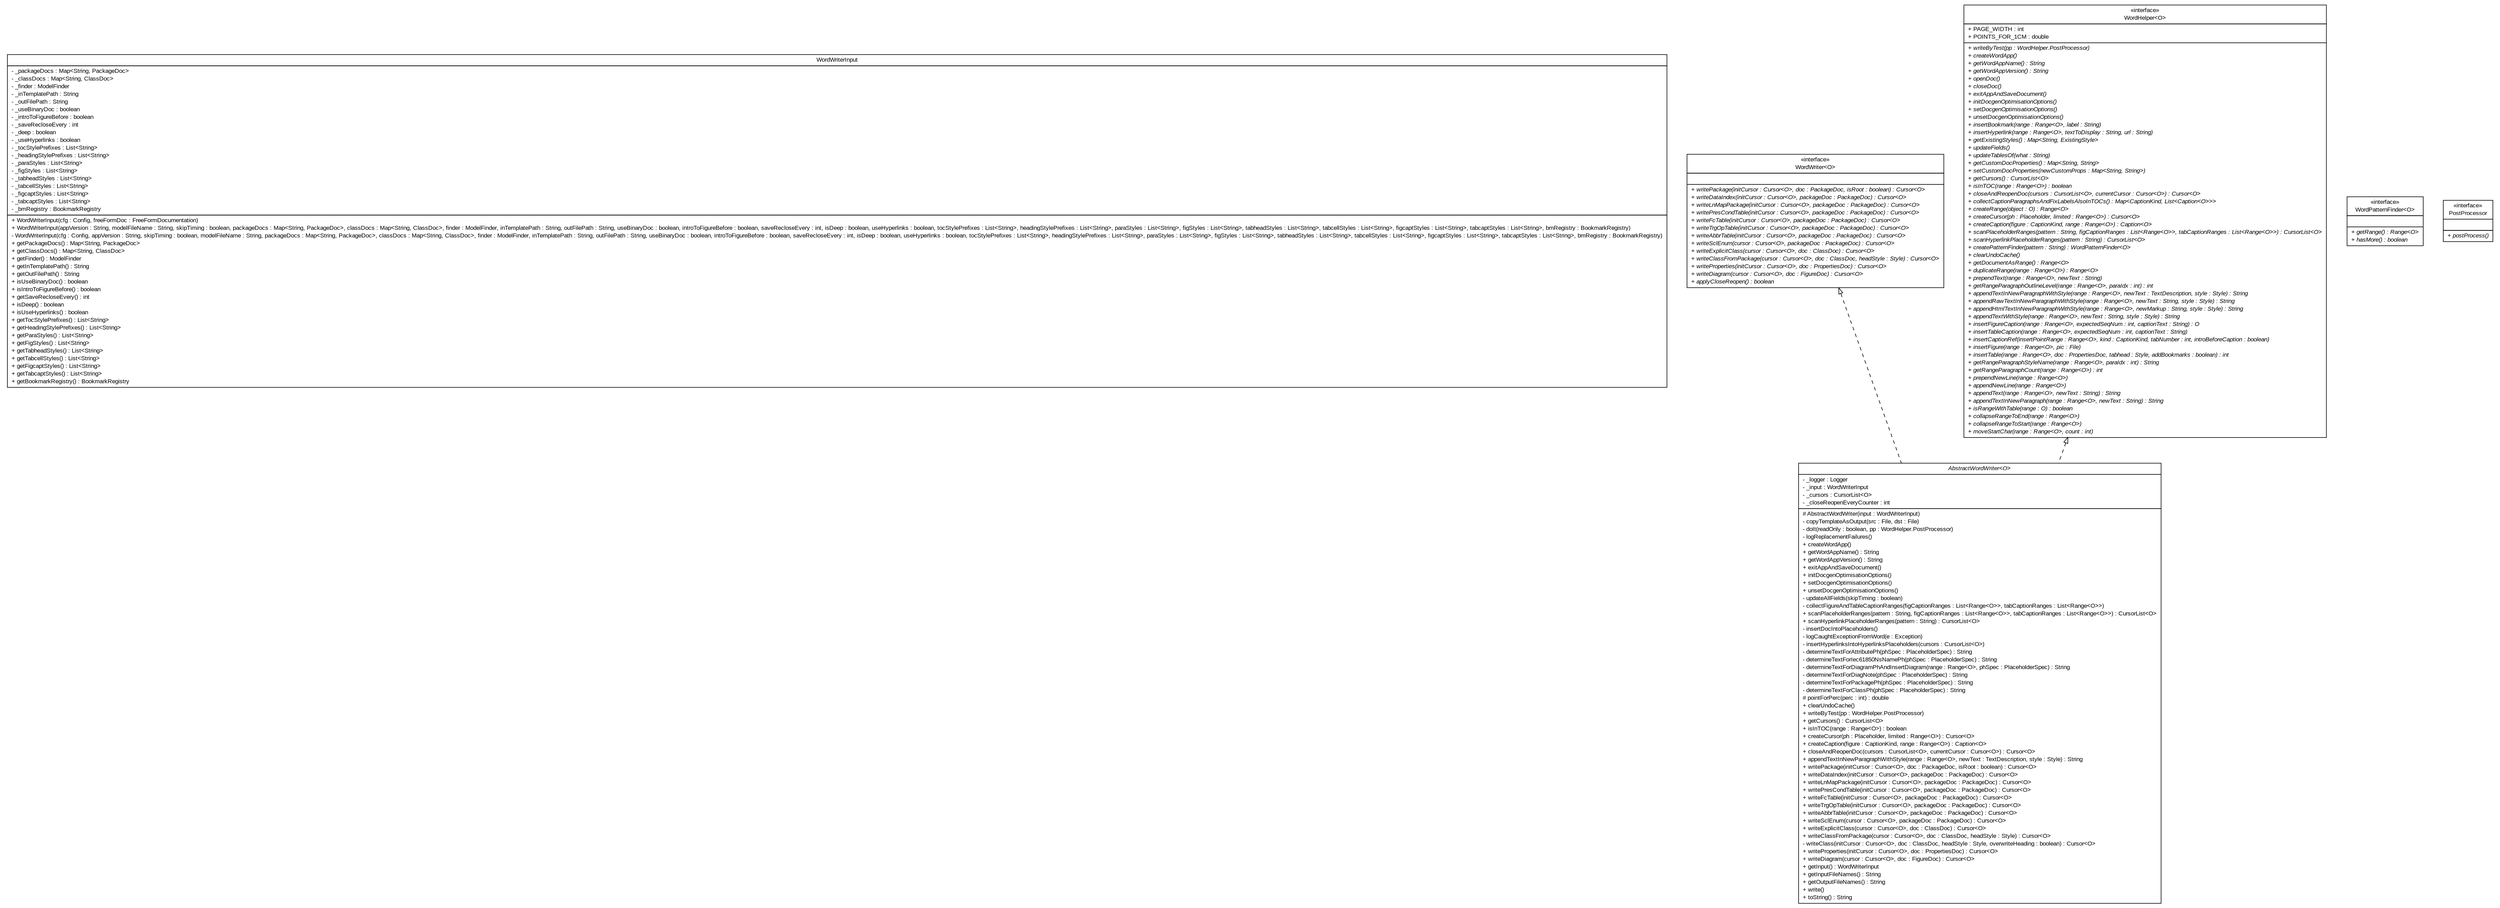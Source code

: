 #!/usr/local/bin/dot
#
# Class diagram 
# Generated by UMLGraph version R5_6_6-6-g3bdff0 (http://www.umlgraph.org/)
#

digraph G {
	edge [fontname="arial",fontsize=10,labelfontname="arial",labelfontsize=10];
	node [fontname="arial",fontsize=10,shape=plaintext];
	nodesep=0.25;
	ranksep=0.5;
	// org.tanjakostic.jcleancim.docgen.writer.word.WordWriterInput
	c6073 [label=<<table title="org.tanjakostic.jcleancim.docgen.writer.word.WordWriterInput" border="0" cellborder="1" cellspacing="0" cellpadding="2" port="p" href="./WordWriterInput.html">
		<tr><td><table border="0" cellspacing="0" cellpadding="1">
<tr><td align="center" balign="center"> WordWriterInput </td></tr>
		</table></td></tr>
		<tr><td><table border="0" cellspacing="0" cellpadding="1">
<tr><td align="left" balign="left"> - _packageDocs : Map&lt;String, PackageDoc&gt; </td></tr>
<tr><td align="left" balign="left"> - _classDocs : Map&lt;String, ClassDoc&gt; </td></tr>
<tr><td align="left" balign="left"> - _finder : ModelFinder </td></tr>
<tr><td align="left" balign="left"> - _inTemplatePath : String </td></tr>
<tr><td align="left" balign="left"> - _outFilePath : String </td></tr>
<tr><td align="left" balign="left"> - _useBinaryDoc : boolean </td></tr>
<tr><td align="left" balign="left"> - _introToFigureBefore : boolean </td></tr>
<tr><td align="left" balign="left"> - _saveRecloseEvery : int </td></tr>
<tr><td align="left" balign="left"> - _deep : boolean </td></tr>
<tr><td align="left" balign="left"> - _useHyperlinks : boolean </td></tr>
<tr><td align="left" balign="left"> - _tocStylePrefixes : List&lt;String&gt; </td></tr>
<tr><td align="left" balign="left"> - _headingStylePrefixes : List&lt;String&gt; </td></tr>
<tr><td align="left" balign="left"> - _paraStyles : List&lt;String&gt; </td></tr>
<tr><td align="left" balign="left"> - _figStyles : List&lt;String&gt; </td></tr>
<tr><td align="left" balign="left"> - _tabheadStyles : List&lt;String&gt; </td></tr>
<tr><td align="left" balign="left"> - _tabcellStyles : List&lt;String&gt; </td></tr>
<tr><td align="left" balign="left"> - _figcaptStyles : List&lt;String&gt; </td></tr>
<tr><td align="left" balign="left"> - _tabcaptStyles : List&lt;String&gt; </td></tr>
<tr><td align="left" balign="left"> - _bmRegistry : BookmarkRegistry </td></tr>
		</table></td></tr>
		<tr><td><table border="0" cellspacing="0" cellpadding="1">
<tr><td align="left" balign="left"> + WordWriterInput(cfg : Config, freeFormDoc : FreeFormDocumentation) </td></tr>
<tr><td align="left" balign="left"> + WordWriterInput(appVersion : String, modelFileName : String, skipTiming : boolean, packageDocs : Map&lt;String, PackageDoc&gt;, classDocs : Map&lt;String, ClassDoc&gt;, finder : ModelFinder, inTemplatePath : String, outFilePath : String, useBinaryDoc : boolean, introToFigureBefore : boolean, saveRecloseEvery : int, isDeep : boolean, useHyperlinks : boolean, tocStylePrefixes : List&lt;String&gt;, headingStylePrefixes : List&lt;String&gt;, paraStyles : List&lt;String&gt;, figStyles : List&lt;String&gt;, tabheadStyles : List&lt;String&gt;, tabcellStyles : List&lt;String&gt;, figcaptStyles : List&lt;String&gt;, tabcaptStyles : List&lt;String&gt;, bmRegistry : BookmarkRegistry) </td></tr>
<tr><td align="left" balign="left"> - WordWriterInput(cfg : Config, appVersion : String, skipTiming : boolean, modelFileName : String, packageDocs : Map&lt;String, PackageDoc&gt;, classDocs : Map&lt;String, ClassDoc&gt;, finder : ModelFinder, inTemplatePath : String, outFilePath : String, useBinaryDoc : boolean, introToFigureBefore : boolean, saveRecloseEvery : int, isDeep : boolean, useHyperlinks : boolean, tocStylePrefixes : List&lt;String&gt;, headingStylePrefixes : List&lt;String&gt;, paraStyles : List&lt;String&gt;, figStyles : List&lt;String&gt;, tabheadStyles : List&lt;String&gt;, tabcellStyles : List&lt;String&gt;, figcaptStyles : List&lt;String&gt;, tabcaptStyles : List&lt;String&gt;, bmRegistry : BookmarkRegistry) </td></tr>
<tr><td align="left" balign="left"> + getPackageDocs() : Map&lt;String, PackageDoc&gt; </td></tr>
<tr><td align="left" balign="left"> + getClassDocs() : Map&lt;String, ClassDoc&gt; </td></tr>
<tr><td align="left" balign="left"> + getFinder() : ModelFinder </td></tr>
<tr><td align="left" balign="left"> + getInTemplatePath() : String </td></tr>
<tr><td align="left" balign="left"> + getOutFilePath() : String </td></tr>
<tr><td align="left" balign="left"> + isUseBinaryDoc() : boolean </td></tr>
<tr><td align="left" balign="left"> + isIntroToFigureBefore() : boolean </td></tr>
<tr><td align="left" balign="left"> + getSaveRecloseEvery() : int </td></tr>
<tr><td align="left" balign="left"> + isDeep() : boolean </td></tr>
<tr><td align="left" balign="left"> + isUseHyperlinks() : boolean </td></tr>
<tr><td align="left" balign="left"> + getTocStylePrefixes() : List&lt;String&gt; </td></tr>
<tr><td align="left" balign="left"> + getHeadingStylePrefixes() : List&lt;String&gt; </td></tr>
<tr><td align="left" balign="left"> + getParaStyles() : List&lt;String&gt; </td></tr>
<tr><td align="left" balign="left"> + getFigStyles() : List&lt;String&gt; </td></tr>
<tr><td align="left" balign="left"> + getTabheadStyles() : List&lt;String&gt; </td></tr>
<tr><td align="left" balign="left"> + getTabcellStyles() : List&lt;String&gt; </td></tr>
<tr><td align="left" balign="left"> + getFigcaptStyles() : List&lt;String&gt; </td></tr>
<tr><td align="left" balign="left"> + getTabcaptStyles() : List&lt;String&gt; </td></tr>
<tr><td align="left" balign="left"> + getBookmarkRegistry() : BookmarkRegistry </td></tr>
		</table></td></tr>
		</table>>, URL="./WordWriterInput.html", fontname="arial", fontcolor="black", fontsize=10.0];
	// org.tanjakostic.jcleancim.docgen.writer.word.WordWriter<O>
	c6074 [label=<<table title="org.tanjakostic.jcleancim.docgen.writer.word.WordWriter" border="0" cellborder="1" cellspacing="0" cellpadding="2" port="p" href="./WordWriter.html">
		<tr><td><table border="0" cellspacing="0" cellpadding="1">
<tr><td align="center" balign="center"> &#171;interface&#187; </td></tr>
<tr><td align="center" balign="center"> WordWriter&lt;O&gt; </td></tr>
		</table></td></tr>
		<tr><td><table border="0" cellspacing="0" cellpadding="1">
<tr><td align="left" balign="left">  </td></tr>
		</table></td></tr>
		<tr><td><table border="0" cellspacing="0" cellpadding="1">
<tr><td align="left" balign="left"><font face="Arial Italic" point-size="10.0"> + writePackage(initCursor : Cursor&lt;O&gt;, doc : PackageDoc, isRoot : boolean) : Cursor&lt;O&gt; </font></td></tr>
<tr><td align="left" balign="left"><font face="Arial Italic" point-size="10.0"> + writeDataIndex(initCursor : Cursor&lt;O&gt;, packageDoc : PackageDoc) : Cursor&lt;O&gt; </font></td></tr>
<tr><td align="left" balign="left"><font face="Arial Italic" point-size="10.0"> + writeLnMapPackage(initCursor : Cursor&lt;O&gt;, packageDoc : PackageDoc) : Cursor&lt;O&gt; </font></td></tr>
<tr><td align="left" balign="left"><font face="Arial Italic" point-size="10.0"> + writePresCondTable(initCursor : Cursor&lt;O&gt;, packageDoc : PackageDoc) : Cursor&lt;O&gt; </font></td></tr>
<tr><td align="left" balign="left"><font face="Arial Italic" point-size="10.0"> + writeFcTable(initCursor : Cursor&lt;O&gt;, packageDoc : PackageDoc) : Cursor&lt;O&gt; </font></td></tr>
<tr><td align="left" balign="left"><font face="Arial Italic" point-size="10.0"> + writeTrgOpTable(initCursor : Cursor&lt;O&gt;, packageDoc : PackageDoc) : Cursor&lt;O&gt; </font></td></tr>
<tr><td align="left" balign="left"><font face="Arial Italic" point-size="10.0"> + writeAbbrTable(initCursor : Cursor&lt;O&gt;, packageDoc : PackageDoc) : Cursor&lt;O&gt; </font></td></tr>
<tr><td align="left" balign="left"><font face="Arial Italic" point-size="10.0"> + writeSclEnum(cursor : Cursor&lt;O&gt;, packageDoc : PackageDoc) : Cursor&lt;O&gt; </font></td></tr>
<tr><td align="left" balign="left"><font face="Arial Italic" point-size="10.0"> + writeExplicitClass(cursor : Cursor&lt;O&gt;, doc : ClassDoc) : Cursor&lt;O&gt; </font></td></tr>
<tr><td align="left" balign="left"><font face="Arial Italic" point-size="10.0"> + writeClassFromPackage(cursor : Cursor&lt;O&gt;, doc : ClassDoc, headStyle : Style) : Cursor&lt;O&gt; </font></td></tr>
<tr><td align="left" balign="left"><font face="Arial Italic" point-size="10.0"> + writeProperties(initCursor : Cursor&lt;O&gt;, doc : PropertiesDoc) : Cursor&lt;O&gt; </font></td></tr>
<tr><td align="left" balign="left"><font face="Arial Italic" point-size="10.0"> + writeDiagram(cursor : Cursor&lt;O&gt;, doc : FigureDoc) : Cursor&lt;O&gt; </font></td></tr>
<tr><td align="left" balign="left"><font face="Arial Italic" point-size="10.0"> + applyCloseReopen() : boolean </font></td></tr>
		</table></td></tr>
		</table>>, URL="./WordWriter.html", fontname="arial", fontcolor="black", fontsize=10.0];
	// org.tanjakostic.jcleancim.docgen.writer.word.WordPatternFinder<O>
	c6075 [label=<<table title="org.tanjakostic.jcleancim.docgen.writer.word.WordPatternFinder" border="0" cellborder="1" cellspacing="0" cellpadding="2" port="p" href="./WordPatternFinder.html">
		<tr><td><table border="0" cellspacing="0" cellpadding="1">
<tr><td align="center" balign="center"> &#171;interface&#187; </td></tr>
<tr><td align="center" balign="center"> WordPatternFinder&lt;O&gt; </td></tr>
		</table></td></tr>
		<tr><td><table border="0" cellspacing="0" cellpadding="1">
<tr><td align="left" balign="left">  </td></tr>
		</table></td></tr>
		<tr><td><table border="0" cellspacing="0" cellpadding="1">
<tr><td align="left" balign="left"><font face="Arial Italic" point-size="10.0"> + getRange() : Range&lt;O&gt; </font></td></tr>
<tr><td align="left" balign="left"><font face="Arial Italic" point-size="10.0"> + hasMore() : boolean </font></td></tr>
		</table></td></tr>
		</table>>, URL="./WordPatternFinder.html", fontname="arial", fontcolor="black", fontsize=10.0];
	// org.tanjakostic.jcleancim.docgen.writer.word.WordHelper<O>
	c6076 [label=<<table title="org.tanjakostic.jcleancim.docgen.writer.word.WordHelper" border="0" cellborder="1" cellspacing="0" cellpadding="2" port="p" href="./WordHelper.html">
		<tr><td><table border="0" cellspacing="0" cellpadding="1">
<tr><td align="center" balign="center"> &#171;interface&#187; </td></tr>
<tr><td align="center" balign="center"> WordHelper&lt;O&gt; </td></tr>
		</table></td></tr>
		<tr><td><table border="0" cellspacing="0" cellpadding="1">
<tr><td align="left" balign="left"> + PAGE_WIDTH : int </td></tr>
<tr><td align="left" balign="left"> + POINTS_FOR_1CM : double </td></tr>
		</table></td></tr>
		<tr><td><table border="0" cellspacing="0" cellpadding="1">
<tr><td align="left" balign="left"><font face="Arial Italic" point-size="10.0"> + writeByTest(pp : WordHelper.PostProcessor) </font></td></tr>
<tr><td align="left" balign="left"><font face="Arial Italic" point-size="10.0"> + createWordApp() </font></td></tr>
<tr><td align="left" balign="left"><font face="Arial Italic" point-size="10.0"> + getWordAppName() : String </font></td></tr>
<tr><td align="left" balign="left"><font face="Arial Italic" point-size="10.0"> + getWordAppVersion() : String </font></td></tr>
<tr><td align="left" balign="left"><font face="Arial Italic" point-size="10.0"> + openDoc() </font></td></tr>
<tr><td align="left" balign="left"><font face="Arial Italic" point-size="10.0"> + closeDoc() </font></td></tr>
<tr><td align="left" balign="left"><font face="Arial Italic" point-size="10.0"> + exitAppAndSaveDocument() </font></td></tr>
<tr><td align="left" balign="left"><font face="Arial Italic" point-size="10.0"> + initDocgenOptimisationOptions() </font></td></tr>
<tr><td align="left" balign="left"><font face="Arial Italic" point-size="10.0"> + setDocgenOptimisationOptions() </font></td></tr>
<tr><td align="left" balign="left"><font face="Arial Italic" point-size="10.0"> + unsetDocgenOptimisationOptions() </font></td></tr>
<tr><td align="left" balign="left"><font face="Arial Italic" point-size="10.0"> + insertBookmark(range : Range&lt;O&gt;, label : String) </font></td></tr>
<tr><td align="left" balign="left"><font face="Arial Italic" point-size="10.0"> + insertHyperlink(range : Range&lt;O&gt;, textToDisplay : String, url : String) </font></td></tr>
<tr><td align="left" balign="left"><font face="Arial Italic" point-size="10.0"> + getExistingStyles() : Map&lt;String, ExistingStyle&gt; </font></td></tr>
<tr><td align="left" balign="left"><font face="Arial Italic" point-size="10.0"> + updateFields() </font></td></tr>
<tr><td align="left" balign="left"><font face="Arial Italic" point-size="10.0"> + updateTablesOf(what : String) </font></td></tr>
<tr><td align="left" balign="left"><font face="Arial Italic" point-size="10.0"> + getCustomDocProperties() : Map&lt;String, String&gt; </font></td></tr>
<tr><td align="left" balign="left"><font face="Arial Italic" point-size="10.0"> + setCustomDocProperties(newCustomProps : Map&lt;String, String&gt;) </font></td></tr>
<tr><td align="left" balign="left"><font face="Arial Italic" point-size="10.0"> + getCursors() : CursorList&lt;O&gt; </font></td></tr>
<tr><td align="left" balign="left"><font face="Arial Italic" point-size="10.0"> + isInTOC(range : Range&lt;O&gt;) : boolean </font></td></tr>
<tr><td align="left" balign="left"><font face="Arial Italic" point-size="10.0"> + closeAndReopenDoc(cursors : CursorList&lt;O&gt;, currentCursor : Cursor&lt;O&gt;) : Cursor&lt;O&gt; </font></td></tr>
<tr><td align="left" balign="left"><font face="Arial Italic" point-size="10.0"> + collectCaptionParagraphsAndFixLabelsAlsoInTOCs() : Map&lt;CaptionKind, List&lt;Caption&lt;O&gt;&gt;&gt; </font></td></tr>
<tr><td align="left" balign="left"><font face="Arial Italic" point-size="10.0"> + createRange(object : O) : Range&lt;O&gt; </font></td></tr>
<tr><td align="left" balign="left"><font face="Arial Italic" point-size="10.0"> + createCursor(ph : Placeholder, limited : Range&lt;O&gt;) : Cursor&lt;O&gt; </font></td></tr>
<tr><td align="left" balign="left"><font face="Arial Italic" point-size="10.0"> + createCaption(figure : CaptionKind, range : Range&lt;O&gt;) : Caption&lt;O&gt; </font></td></tr>
<tr><td align="left" balign="left"><font face="Arial Italic" point-size="10.0"> + scanPlaceholderRanges(pattern : String, figCaptionRanges : List&lt;Range&lt;O&gt;&gt;, tabCaptionRanges : List&lt;Range&lt;O&gt;&gt;) : CursorList&lt;O&gt; </font></td></tr>
<tr><td align="left" balign="left"><font face="Arial Italic" point-size="10.0"> + scanHyperlinkPlaceholderRanges(pattern : String) : CursorList&lt;O&gt; </font></td></tr>
<tr><td align="left" balign="left"><font face="Arial Italic" point-size="10.0"> + createPatternFinder(pattern : String) : WordPatternFinder&lt;O&gt; </font></td></tr>
<tr><td align="left" balign="left"><font face="Arial Italic" point-size="10.0"> + clearUndoCache() </font></td></tr>
<tr><td align="left" balign="left"><font face="Arial Italic" point-size="10.0"> + getDocumentAsRange() : Range&lt;O&gt; </font></td></tr>
<tr><td align="left" balign="left"><font face="Arial Italic" point-size="10.0"> + duplicateRange(range : Range&lt;O&gt;) : Range&lt;O&gt; </font></td></tr>
<tr><td align="left" balign="left"><font face="Arial Italic" point-size="10.0"> + prependText(range : Range&lt;O&gt;, newText : String) </font></td></tr>
<tr><td align="left" balign="left"><font face="Arial Italic" point-size="10.0"> + getRangeParagraphOutlineLevel(range : Range&lt;O&gt;, paraIdx : int) : int </font></td></tr>
<tr><td align="left" balign="left"><font face="Arial Italic" point-size="10.0"> + appendTextInNewParagraphWithStyle(range : Range&lt;O&gt;, newText : TextDescription, style : Style) : String </font></td></tr>
<tr><td align="left" balign="left"><font face="Arial Italic" point-size="10.0"> + appendRawTextInNewParagraphWithStyle(range : Range&lt;O&gt;, newText : String, style : Style) : String </font></td></tr>
<tr><td align="left" balign="left"><font face="Arial Italic" point-size="10.0"> + appendHtmlTextInNewParagraphWithStyle(range : Range&lt;O&gt;, newMarkup : String, style : Style) : String </font></td></tr>
<tr><td align="left" balign="left"><font face="Arial Italic" point-size="10.0"> + appendTextWithStyle(range : Range&lt;O&gt;, newText : String, style : Style) : String </font></td></tr>
<tr><td align="left" balign="left"><font face="Arial Italic" point-size="10.0"> + insertFigureCaption(range : Range&lt;O&gt;, expectedSeqNum : int, captionText : String) : O </font></td></tr>
<tr><td align="left" balign="left"><font face="Arial Italic" point-size="10.0"> + insertTableCaption(range : Range&lt;O&gt;, expectedSeqNum : int, captionText : String) </font></td></tr>
<tr><td align="left" balign="left"><font face="Arial Italic" point-size="10.0"> + insertCaptionRef(insertPointRange : Range&lt;O&gt;, kind : CaptionKind, tabNumber : int, introBeforeCaption : boolean) </font></td></tr>
<tr><td align="left" balign="left"><font face="Arial Italic" point-size="10.0"> + insertFigure(range : Range&lt;O&gt;, pic : File) </font></td></tr>
<tr><td align="left" balign="left"><font face="Arial Italic" point-size="10.0"> + insertTable(range : Range&lt;O&gt;, doc : PropertiesDoc, tabhead : Style, addBookmarks : boolean) : int </font></td></tr>
<tr><td align="left" balign="left"><font face="Arial Italic" point-size="10.0"> + getRangeParagraphStyleName(range : Range&lt;O&gt;, paraIdx : int) : String </font></td></tr>
<tr><td align="left" balign="left"><font face="Arial Italic" point-size="10.0"> + getRangeParagraphCount(range : Range&lt;O&gt;) : int </font></td></tr>
<tr><td align="left" balign="left"><font face="Arial Italic" point-size="10.0"> + prependNewLine(range : Range&lt;O&gt;) </font></td></tr>
<tr><td align="left" balign="left"><font face="Arial Italic" point-size="10.0"> + appendNewLine(range : Range&lt;O&gt;) </font></td></tr>
<tr><td align="left" balign="left"><font face="Arial Italic" point-size="10.0"> + appendText(range : Range&lt;O&gt;, newText : String) : String </font></td></tr>
<tr><td align="left" balign="left"><font face="Arial Italic" point-size="10.0"> + appendTextInNewParagraph(range : Range&lt;O&gt;, newText : String) : String </font></td></tr>
<tr><td align="left" balign="left"><font face="Arial Italic" point-size="10.0"> + isRangeWithTable(range : O) : boolean </font></td></tr>
<tr><td align="left" balign="left"><font face="Arial Italic" point-size="10.0"> + collapseRangeToEnd(range : Range&lt;O&gt;) </font></td></tr>
<tr><td align="left" balign="left"><font face="Arial Italic" point-size="10.0"> + collapseRangeToStart(range : Range&lt;O&gt;) </font></td></tr>
<tr><td align="left" balign="left"><font face="Arial Italic" point-size="10.0"> + moveStartChar(range : Range&lt;O&gt;, count : int) </font></td></tr>
		</table></td></tr>
		</table>>, URL="./WordHelper.html", fontname="arial", fontcolor="black", fontsize=10.0];
	// org.tanjakostic.jcleancim.docgen.writer.word.WordHelper.PostProcessor
	c6077 [label=<<table title="org.tanjakostic.jcleancim.docgen.writer.word.WordHelper.PostProcessor" border="0" cellborder="1" cellspacing="0" cellpadding="2" port="p" href="./WordHelper.PostProcessor.html">
		<tr><td><table border="0" cellspacing="0" cellpadding="1">
<tr><td align="center" balign="center"> &#171;interface&#187; </td></tr>
<tr><td align="center" balign="center"> PostProcessor </td></tr>
		</table></td></tr>
		<tr><td><table border="0" cellspacing="0" cellpadding="1">
<tr><td align="left" balign="left">  </td></tr>
		</table></td></tr>
		<tr><td><table border="0" cellspacing="0" cellpadding="1">
<tr><td align="left" balign="left"><font face="Arial Italic" point-size="10.0"> + postProcess() </font></td></tr>
		</table></td></tr>
		</table>>, URL="./WordHelper.PostProcessor.html", fontname="arial", fontcolor="black", fontsize=10.0];
	// org.tanjakostic.jcleancim.docgen.writer.word.AbstractWordWriter<O>
	c6078 [label=<<table title="org.tanjakostic.jcleancim.docgen.writer.word.AbstractWordWriter" border="0" cellborder="1" cellspacing="0" cellpadding="2" port="p" href="./AbstractWordWriter.html">
		<tr><td><table border="0" cellspacing="0" cellpadding="1">
<tr><td align="center" balign="center"><font face="Arial Italic"> AbstractWordWriter&lt;O&gt; </font></td></tr>
		</table></td></tr>
		<tr><td><table border="0" cellspacing="0" cellpadding="1">
<tr><td align="left" balign="left"> - _logger : Logger </td></tr>
<tr><td align="left" balign="left"> - _input : WordWriterInput </td></tr>
<tr><td align="left" balign="left"> - _cursors : CursorList&lt;O&gt; </td></tr>
<tr><td align="left" balign="left"> - _closeReopenEveryCounter : int </td></tr>
		</table></td></tr>
		<tr><td><table border="0" cellspacing="0" cellpadding="1">
<tr><td align="left" balign="left"> # AbstractWordWriter(input : WordWriterInput) </td></tr>
<tr><td align="left" balign="left"> - copyTemplateAsOutput(src : File, dst : File) </td></tr>
<tr><td align="left" balign="left"> - doIt(readOnly : boolean, pp : WordHelper.PostProcessor) </td></tr>
<tr><td align="left" balign="left"> - logReplacementFailures() </td></tr>
<tr><td align="left" balign="left"> + createWordApp() </td></tr>
<tr><td align="left" balign="left"> + getWordAppName() : String </td></tr>
<tr><td align="left" balign="left"> + getWordAppVersion() : String </td></tr>
<tr><td align="left" balign="left"> + exitAppAndSaveDocument() </td></tr>
<tr><td align="left" balign="left"> + initDocgenOptimisationOptions() </td></tr>
<tr><td align="left" balign="left"> + setDocgenOptimisationOptions() </td></tr>
<tr><td align="left" balign="left"> + unsetDocgenOptimisationOptions() </td></tr>
<tr><td align="left" balign="left"> - updateAllFields(skipTiming : boolean) </td></tr>
<tr><td align="left" balign="left"> - collectFigureAndTableCaptionRanges(figCaptionRanges : List&lt;Range&lt;O&gt;&gt;, tabCaptionRanges : List&lt;Range&lt;O&gt;&gt;) </td></tr>
<tr><td align="left" balign="left"> + scanPlaceholderRanges(pattern : String, figCaptionRanges : List&lt;Range&lt;O&gt;&gt;, tabCaptionRanges : List&lt;Range&lt;O&gt;&gt;) : CursorList&lt;O&gt; </td></tr>
<tr><td align="left" balign="left"> + scanHyperlinkPlaceholderRanges(pattern : String) : CursorList&lt;O&gt; </td></tr>
<tr><td align="left" balign="left"> - insertDocIntoPlaceholders() </td></tr>
<tr><td align="left" balign="left"> - logCaughtExceptionFromWord(e : Exception) </td></tr>
<tr><td align="left" balign="left"> - insertHyperlinksIntoHyperlinksPlaceholders(cursors : CursorList&lt;O&gt;) </td></tr>
<tr><td align="left" balign="left"> - determineTextForAttributePh(phSpec : PlaceholderSpec) : String </td></tr>
<tr><td align="left" balign="left"> - determineTextForIec61850NsNamePh(phSpec : PlaceholderSpec) : String </td></tr>
<tr><td align="left" balign="left"> - determineTextForDiagramPhAndInsertDiagram(range : Range&lt;O&gt;, phSpec : PlaceholderSpec) : String </td></tr>
<tr><td align="left" balign="left"> - determineTextForDiagNote(phSpec : PlaceholderSpec) : String </td></tr>
<tr><td align="left" balign="left"> - determineTextForPackagePh(phSpec : PlaceholderSpec) : String </td></tr>
<tr><td align="left" balign="left"> - determineTextForClassPh(phSpec : PlaceholderSpec) : String </td></tr>
<tr><td align="left" balign="left"> # pointForPerc(perc : int) : double </td></tr>
<tr><td align="left" balign="left"> + clearUndoCache() </td></tr>
<tr><td align="left" balign="left"> + writeByTest(pp : WordHelper.PostProcessor) </td></tr>
<tr><td align="left" balign="left"> + getCursors() : CursorList&lt;O&gt; </td></tr>
<tr><td align="left" balign="left"> + isInTOC(range : Range&lt;O&gt;) : boolean </td></tr>
<tr><td align="left" balign="left"> + createCursor(ph : Placeholder, limited : Range&lt;O&gt;) : Cursor&lt;O&gt; </td></tr>
<tr><td align="left" balign="left"> + createCaption(figure : CaptionKind, range : Range&lt;O&gt;) : Caption&lt;O&gt; </td></tr>
<tr><td align="left" balign="left"> + closeAndReopenDoc(cursors : CursorList&lt;O&gt;, currentCursor : Cursor&lt;O&gt;) : Cursor&lt;O&gt; </td></tr>
<tr><td align="left" balign="left"> + appendTextInNewParagraphWithStyle(range : Range&lt;O&gt;, newText : TextDescription, style : Style) : String </td></tr>
<tr><td align="left" balign="left"> + writePackage(initCursor : Cursor&lt;O&gt;, doc : PackageDoc, isRoot : boolean) : Cursor&lt;O&gt; </td></tr>
<tr><td align="left" balign="left"> + writeDataIndex(initCursor : Cursor&lt;O&gt;, packageDoc : PackageDoc) : Cursor&lt;O&gt; </td></tr>
<tr><td align="left" balign="left"> + writeLnMapPackage(initCursor : Cursor&lt;O&gt;, packageDoc : PackageDoc) : Cursor&lt;O&gt; </td></tr>
<tr><td align="left" balign="left"> + writePresCondTable(initCursor : Cursor&lt;O&gt;, packageDoc : PackageDoc) : Cursor&lt;O&gt; </td></tr>
<tr><td align="left" balign="left"> + writeFcTable(initCursor : Cursor&lt;O&gt;, packageDoc : PackageDoc) : Cursor&lt;O&gt; </td></tr>
<tr><td align="left" balign="left"> + writeTrgOpTable(initCursor : Cursor&lt;O&gt;, packageDoc : PackageDoc) : Cursor&lt;O&gt; </td></tr>
<tr><td align="left" balign="left"> + writeAbbrTable(initCursor : Cursor&lt;O&gt;, packageDoc : PackageDoc) : Cursor&lt;O&gt; </td></tr>
<tr><td align="left" balign="left"> + writeSclEnum(cursor : Cursor&lt;O&gt;, packageDoc : PackageDoc) : Cursor&lt;O&gt; </td></tr>
<tr><td align="left" balign="left"> + writeExplicitClass(cursor : Cursor&lt;O&gt;, doc : ClassDoc) : Cursor&lt;O&gt; </td></tr>
<tr><td align="left" balign="left"> + writeClassFromPackage(cursor : Cursor&lt;O&gt;, doc : ClassDoc, headStyle : Style) : Cursor&lt;O&gt; </td></tr>
<tr><td align="left" balign="left"> - writeClass(initCursor : Cursor&lt;O&gt;, doc : ClassDoc, headStyle : Style, overwriteHeading : boolean) : Cursor&lt;O&gt; </td></tr>
<tr><td align="left" balign="left"> + writeProperties(initCursor : Cursor&lt;O&gt;, doc : PropertiesDoc) : Cursor&lt;O&gt; </td></tr>
<tr><td align="left" balign="left"> + writeDiagram(cursor : Cursor&lt;O&gt;, doc : FigureDoc) : Cursor&lt;O&gt; </td></tr>
<tr><td align="left" balign="left"> + getInput() : WordWriterInput </td></tr>
<tr><td align="left" balign="left"> + getInputFileNames() : String </td></tr>
<tr><td align="left" balign="left"> + getOutputFileNames() : String </td></tr>
<tr><td align="left" balign="left"> + write() </td></tr>
<tr><td align="left" balign="left"> + toString() : String </td></tr>
		</table></td></tr>
		</table>>, URL="./AbstractWordWriter.html", fontname="arial", fontcolor="black", fontsize=10.0];
	//org.tanjakostic.jcleancim.docgen.writer.word.AbstractWordWriter<O> implements org.tanjakostic.jcleancim.docgen.writer.word.WordWriter<O>
	c6074:p -> c6078:p [dir=back,arrowtail=empty,style=dashed];
	//org.tanjakostic.jcleancim.docgen.writer.word.AbstractWordWriter<O> implements org.tanjakostic.jcleancim.docgen.writer.word.WordHelper<O>
	c6076:p -> c6078:p [dir=back,arrowtail=empty,style=dashed];
}

